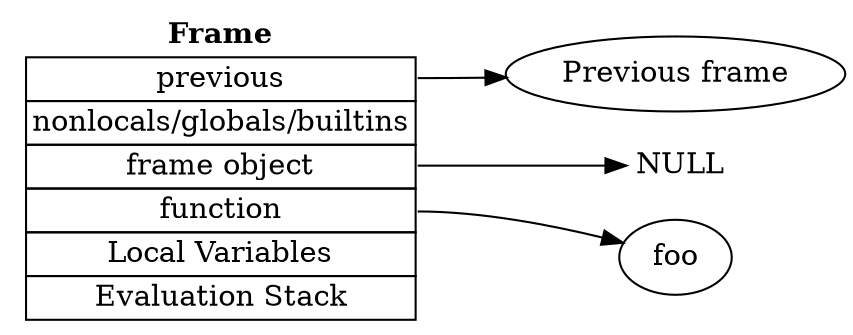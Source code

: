 digraph frame_object {
    
    graph [ dpi = 300 ]; 

    rankdir = "LR"

    NULL [ label = " NULL"; shape="plain"]

    frame [
        shape = none
        label = <<table border="0" cellspacing="0">
                    <tr><td><b>Frame</b></td></tr>
                    <tr><td border="1" port="previous">previous</td></tr>
                    <tr><td border="1">nonlocals/globals/builtins</td></tr>
                    <tr><td border="1" port="object">frame object</td></tr>
                    <tr><td border="1" port="func">function</td></tr>
                    <tr><td border="1"> Local Variables </td></tr>
                    <tr><td border="1">Evaluation Stack</td></tr>
                </table>>
    ]

    frame:previous -> "Previous frame"
    frame:object -> NULL
    frame:func -> "foo"
    
}
